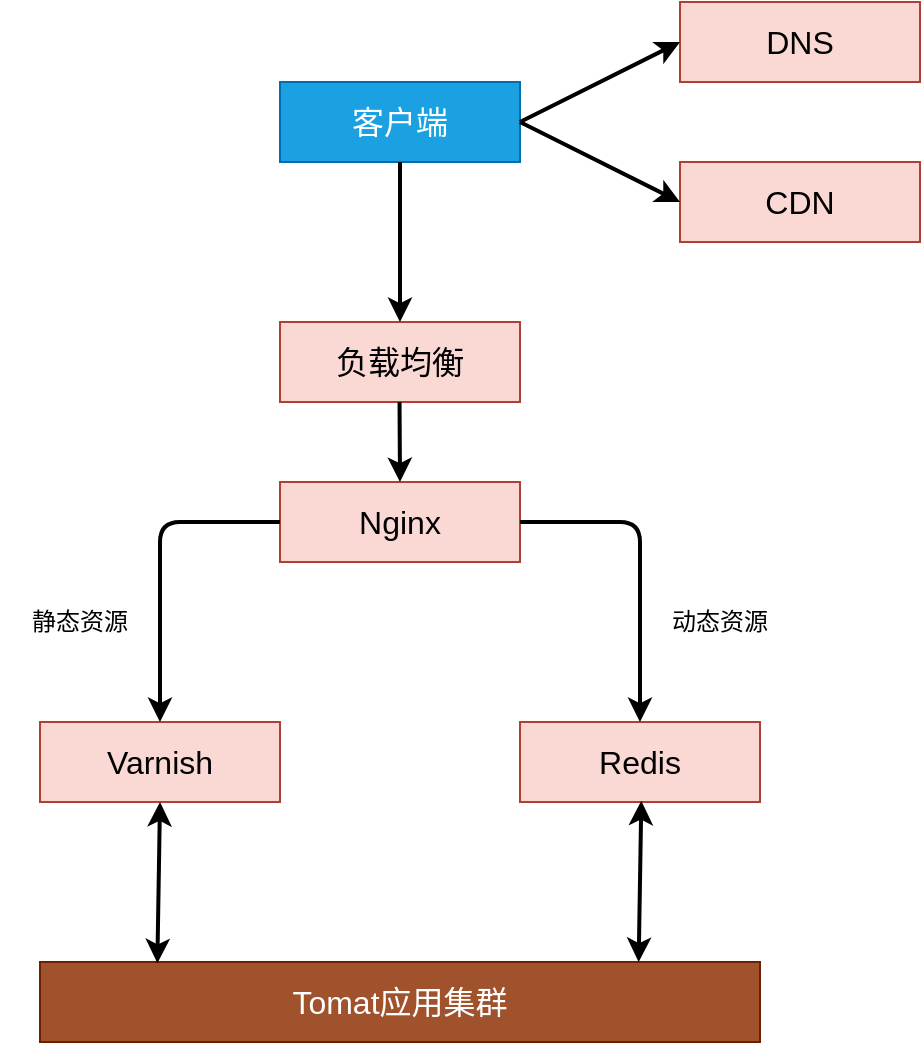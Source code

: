 <mxfile version="14.4.3" type="device"><diagram id="T9EwrIQxHIUJlCq6PvvK" name="第 1 页"><mxGraphModel dx="1185" dy="685" grid="1" gridSize="10" guides="1" tooltips="1" connect="1" arrows="1" fold="1" page="1" pageScale="1" pageWidth="827" pageHeight="1169" math="0" shadow="0"><root><mxCell id="0"/><mxCell id="1" parent="0"/><mxCell id="bsVVnzU7F04r-WDfzqUr-1" value="&lt;font style=&quot;font-size: 16px&quot;&gt;客户端&lt;/font&gt;" style="rounded=0;whiteSpace=wrap;html=1;fillColor=#1ba1e2;strokeColor=#006EAF;fontColor=#ffffff;" vertex="1" parent="1"><mxGeometry x="280" y="160" width="120" height="40" as="geometry"/></mxCell><mxCell id="bsVVnzU7F04r-WDfzqUr-2" value="&lt;font style=&quot;font-size: 16px&quot;&gt;DNS&lt;/font&gt;" style="rounded=0;whiteSpace=wrap;html=1;fillColor=#fad9d5;strokeColor=#ae4132;" vertex="1" parent="1"><mxGeometry x="480" y="120" width="120" height="40" as="geometry"/></mxCell><mxCell id="bsVVnzU7F04r-WDfzqUr-3" value="&lt;font style=&quot;font-size: 16px&quot;&gt;CDN&lt;/font&gt;" style="rounded=0;whiteSpace=wrap;html=1;fillColor=#fad9d5;strokeColor=#ae4132;" vertex="1" parent="1"><mxGeometry x="480" y="200" width="120" height="40" as="geometry"/></mxCell><mxCell id="bsVVnzU7F04r-WDfzqUr-4" value="&lt;font style=&quot;font-size: 16px&quot;&gt;负载均衡&lt;/font&gt;" style="rounded=0;whiteSpace=wrap;html=1;fillColor=#fad9d5;strokeColor=#ae4132;" vertex="1" parent="1"><mxGeometry x="280" y="280" width="120" height="40" as="geometry"/></mxCell><mxCell id="bsVVnzU7F04r-WDfzqUr-5" value="&lt;font style=&quot;font-size: 16px&quot;&gt;Nginx&lt;/font&gt;" style="rounded=0;whiteSpace=wrap;html=1;fillColor=#fad9d5;strokeColor=#ae4132;" vertex="1" parent="1"><mxGeometry x="280" y="360" width="120" height="40" as="geometry"/></mxCell><mxCell id="bsVVnzU7F04r-WDfzqUr-6" value="&lt;font style=&quot;font-size: 16px&quot;&gt;Varnish&lt;/font&gt;" style="rounded=0;whiteSpace=wrap;html=1;fillColor=#fad9d5;strokeColor=#ae4132;" vertex="1" parent="1"><mxGeometry x="160" y="480" width="120" height="40" as="geometry"/></mxCell><mxCell id="bsVVnzU7F04r-WDfzqUr-7" value="&lt;font style=&quot;font-size: 16px&quot;&gt;Redis&lt;/font&gt;" style="rounded=0;whiteSpace=wrap;html=1;fillColor=#fad9d5;strokeColor=#ae4132;" vertex="1" parent="1"><mxGeometry x="400" y="480" width="120" height="40" as="geometry"/></mxCell><mxCell id="bsVVnzU7F04r-WDfzqUr-8" value="&lt;font style=&quot;font-size: 16px&quot;&gt;Tomat应用集群&lt;/font&gt;" style="rounded=0;whiteSpace=wrap;html=1;fillColor=#a0522d;strokeColor=#6D1F00;fontColor=#ffffff;" vertex="1" parent="1"><mxGeometry x="160" y="600" width="360" height="40" as="geometry"/></mxCell><mxCell id="bsVVnzU7F04r-WDfzqUr-9" value="" style="endArrow=classic;html=1;exitX=1;exitY=0.5;exitDx=0;exitDy=0;strokeWidth=2;entryX=0;entryY=0.5;entryDx=0;entryDy=0;" edge="1" parent="1" source="bsVVnzU7F04r-WDfzqUr-1" target="bsVVnzU7F04r-WDfzqUr-2"><mxGeometry width="50" height="50" relative="1" as="geometry"><mxPoint x="560" y="410" as="sourcePoint"/><mxPoint x="610" y="360" as="targetPoint"/></mxGeometry></mxCell><mxCell id="bsVVnzU7F04r-WDfzqUr-10" value="" style="endArrow=classic;html=1;exitX=1;exitY=0.5;exitDx=0;exitDy=0;strokeWidth=2;entryX=0;entryY=0.5;entryDx=0;entryDy=0;" edge="1" parent="1" source="bsVVnzU7F04r-WDfzqUr-1" target="bsVVnzU7F04r-WDfzqUr-3"><mxGeometry width="50" height="50" relative="1" as="geometry"><mxPoint x="410" y="190" as="sourcePoint"/><mxPoint x="490" y="150" as="targetPoint"/></mxGeometry></mxCell><mxCell id="bsVVnzU7F04r-WDfzqUr-11" value="" style="endArrow=classic;html=1;exitX=0.5;exitY=1;exitDx=0;exitDy=0;strokeWidth=2;entryX=0.5;entryY=0;entryDx=0;entryDy=0;" edge="1" parent="1" source="bsVVnzU7F04r-WDfzqUr-1" target="bsVVnzU7F04r-WDfzqUr-4"><mxGeometry width="50" height="50" relative="1" as="geometry"><mxPoint x="410.0" y="190" as="sourcePoint"/><mxPoint x="490" y="230" as="targetPoint"/></mxGeometry></mxCell><mxCell id="bsVVnzU7F04r-WDfzqUr-12" value="" style="endArrow=classic;html=1;exitX=0.5;exitY=1;exitDx=0;exitDy=0;strokeWidth=2;" edge="1" parent="1"><mxGeometry width="50" height="50" relative="1" as="geometry"><mxPoint x="339.76" y="320" as="sourcePoint"/><mxPoint x="340" y="360" as="targetPoint"/></mxGeometry></mxCell><mxCell id="bsVVnzU7F04r-WDfzqUr-14" value="" style="edgeStyle=segmentEdgeStyle;endArrow=classic;html=1;strokeWidth=2;exitX=0;exitY=0.5;exitDx=0;exitDy=0;" edge="1" parent="1" source="bsVVnzU7F04r-WDfzqUr-5"><mxGeometry width="50" height="50" relative="1" as="geometry"><mxPoint x="270" y="430" as="sourcePoint"/><mxPoint x="220" y="480" as="targetPoint"/></mxGeometry></mxCell><mxCell id="bsVVnzU7F04r-WDfzqUr-16" value="静态资源" style="text;html=1;strokeColor=none;fillColor=none;align=center;verticalAlign=middle;whiteSpace=wrap;rounded=0;" vertex="1" parent="1"><mxGeometry x="140" y="420" width="80" height="20" as="geometry"/></mxCell><mxCell id="bsVVnzU7F04r-WDfzqUr-17" value="" style="edgeStyle=segmentEdgeStyle;endArrow=classic;html=1;strokeWidth=2;" edge="1" parent="1" target="bsVVnzU7F04r-WDfzqUr-7"><mxGeometry width="50" height="50" relative="1" as="geometry"><mxPoint x="400" y="380" as="sourcePoint"/><mxPoint x="430" y="470" as="targetPoint"/><Array as="points"><mxPoint x="460" y="380"/></Array></mxGeometry></mxCell><mxCell id="bsVVnzU7F04r-WDfzqUr-18" value="动态资源" style="text;html=1;strokeColor=none;fillColor=none;align=center;verticalAlign=middle;whiteSpace=wrap;rounded=0;direction=west;" vertex="1" parent="1"><mxGeometry x="460" y="420" width="80" height="20" as="geometry"/></mxCell><mxCell id="bsVVnzU7F04r-WDfzqUr-19" value="" style="endArrow=classic;startArrow=classic;html=1;strokeWidth=2;exitX=0.163;exitY=0.015;exitDx=0;exitDy=0;exitPerimeter=0;entryX=0.5;entryY=1;entryDx=0;entryDy=0;" edge="1" parent="1" source="bsVVnzU7F04r-WDfzqUr-8" target="bsVVnzU7F04r-WDfzqUr-6"><mxGeometry width="50" height="50" relative="1" as="geometry"><mxPoint x="360" y="510" as="sourcePoint"/><mxPoint x="410" y="460" as="targetPoint"/></mxGeometry></mxCell><mxCell id="bsVVnzU7F04r-WDfzqUr-20" value="" style="endArrow=classic;startArrow=classic;html=1;strokeWidth=2;exitX=0.163;exitY=0.015;exitDx=0;exitDy=0;exitPerimeter=0;entryX=0.5;entryY=1;entryDx=0;entryDy=0;" edge="1" parent="1"><mxGeometry width="50" height="50" relative="1" as="geometry"><mxPoint x="459.34" y="600" as="sourcePoint"/><mxPoint x="460.66" y="519.4" as="targetPoint"/></mxGeometry></mxCell></root></mxGraphModel></diagram></mxfile>